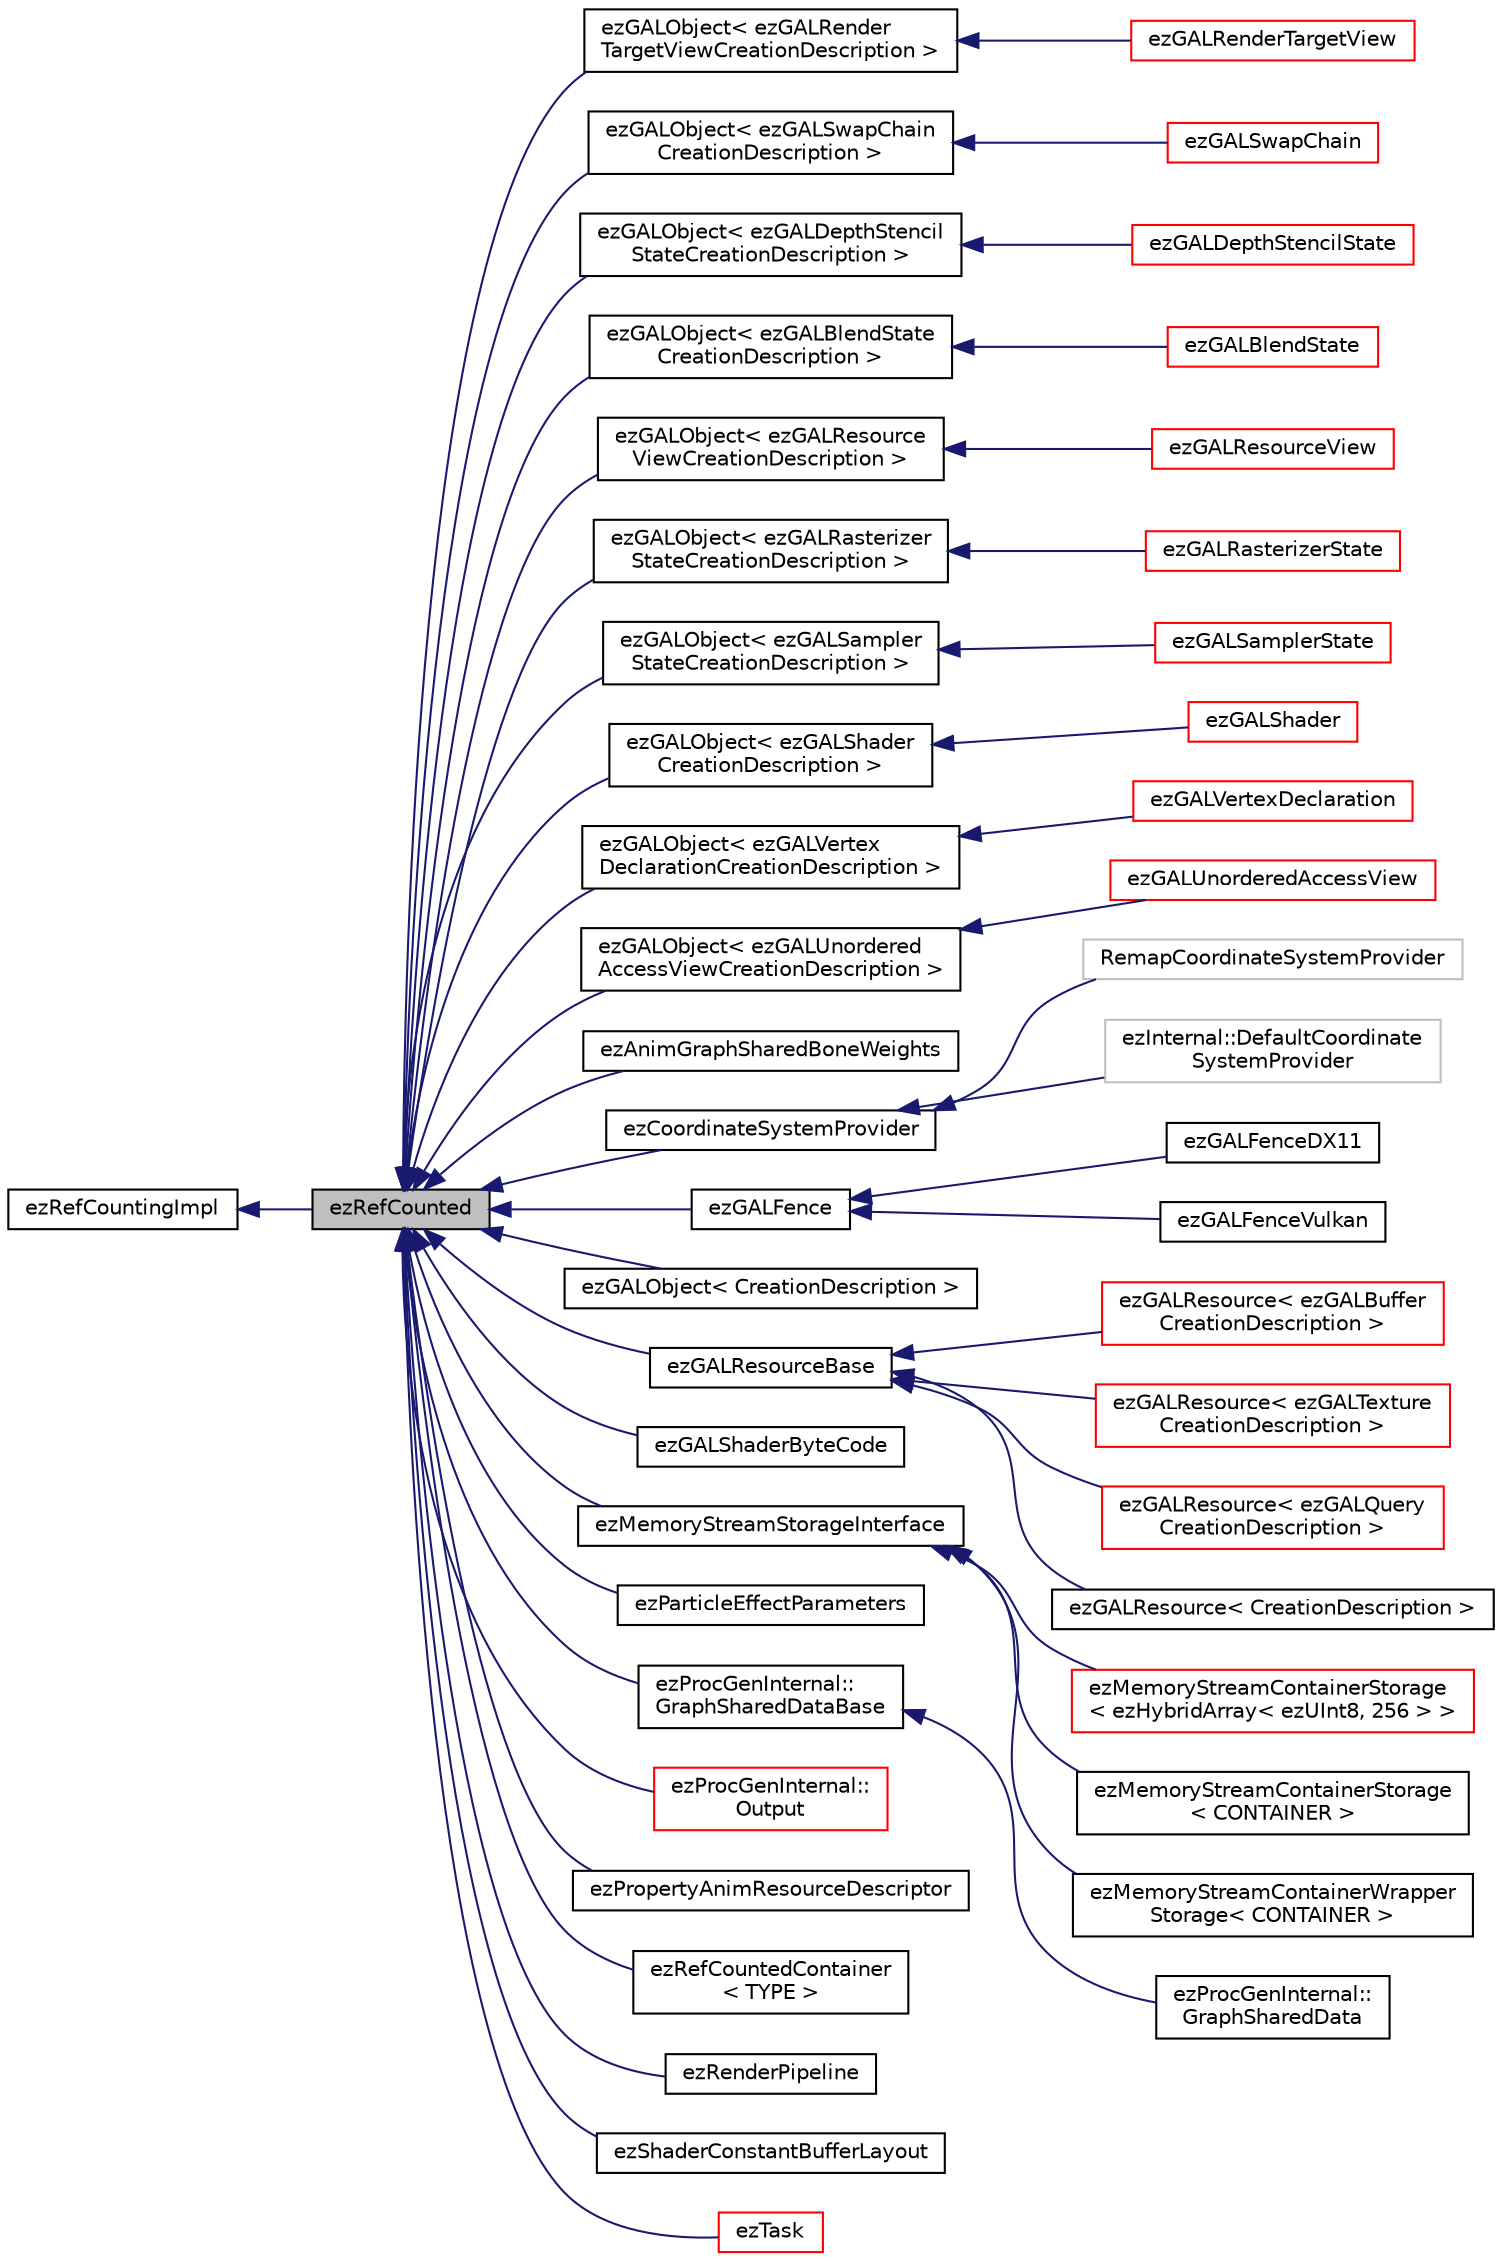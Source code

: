 digraph "ezRefCounted"
{
 // LATEX_PDF_SIZE
  edge [fontname="Helvetica",fontsize="10",labelfontname="Helvetica",labelfontsize="10"];
  node [fontname="Helvetica",fontsize="10",shape=record];
  rankdir="LR";
  Node1 [label="ezRefCounted",height=0.2,width=0.4,color="black", fillcolor="grey75", style="filled", fontcolor="black",tooltip="Base class for reference counted objects."];
  Node2 -> Node1 [dir="back",color="midnightblue",fontsize="10",style="solid",fontname="Helvetica"];
  Node2 [label="ezRefCountingImpl",height=0.2,width=0.4,color="black", fillcolor="white", style="filled",URL="$d9/d13/classez_ref_counting_impl.htm",tooltip=" "];
  Node1 -> Node3 [dir="back",color="midnightblue",fontsize="10",style="solid",fontname="Helvetica"];
  Node3 [label="ezGALObject\< ezGALRender\lTargetViewCreationDescription \>",height=0.2,width=0.4,color="black", fillcolor="white", style="filled",URL="$d3/dd3/classez_g_a_l_object.htm",tooltip=" "];
  Node3 -> Node4 [dir="back",color="midnightblue",fontsize="10",style="solid",fontname="Helvetica"];
  Node4 [label="ezGALRenderTargetView",height=0.2,width=0.4,color="red", fillcolor="white", style="filled",URL="$de/de0/classez_g_a_l_render_target_view.htm",tooltip=" "];
  Node1 -> Node7 [dir="back",color="midnightblue",fontsize="10",style="solid",fontname="Helvetica"];
  Node7 [label="ezGALObject\< ezGALSwapChain\lCreationDescription \>",height=0.2,width=0.4,color="black", fillcolor="white", style="filled",URL="$d3/dd3/classez_g_a_l_object.htm",tooltip=" "];
  Node7 -> Node8 [dir="back",color="midnightblue",fontsize="10",style="solid",fontname="Helvetica"];
  Node8 [label="ezGALSwapChain",height=0.2,width=0.4,color="red", fillcolor="white", style="filled",URL="$de/d39/classez_g_a_l_swap_chain.htm",tooltip=" "];
  Node1 -> Node11 [dir="back",color="midnightblue",fontsize="10",style="solid",fontname="Helvetica"];
  Node11 [label="ezGALObject\< ezGALDepthStencil\lStateCreationDescription \>",height=0.2,width=0.4,color="black", fillcolor="white", style="filled",URL="$d3/dd3/classez_g_a_l_object.htm",tooltip=" "];
  Node11 -> Node12 [dir="back",color="midnightblue",fontsize="10",style="solid",fontname="Helvetica"];
  Node12 [label="ezGALDepthStencilState",height=0.2,width=0.4,color="red", fillcolor="white", style="filled",URL="$d6/d95/classez_g_a_l_depth_stencil_state.htm",tooltip=" "];
  Node1 -> Node15 [dir="back",color="midnightblue",fontsize="10",style="solid",fontname="Helvetica"];
  Node15 [label="ezGALObject\< ezGALBlendState\lCreationDescription \>",height=0.2,width=0.4,color="black", fillcolor="white", style="filled",URL="$d3/dd3/classez_g_a_l_object.htm",tooltip=" "];
  Node15 -> Node16 [dir="back",color="midnightblue",fontsize="10",style="solid",fontname="Helvetica"];
  Node16 [label="ezGALBlendState",height=0.2,width=0.4,color="red", fillcolor="white", style="filled",URL="$da/d54/classez_g_a_l_blend_state.htm",tooltip=" "];
  Node1 -> Node19 [dir="back",color="midnightblue",fontsize="10",style="solid",fontname="Helvetica"];
  Node19 [label="ezGALObject\< ezGALResource\lViewCreationDescription \>",height=0.2,width=0.4,color="black", fillcolor="white", style="filled",URL="$d3/dd3/classez_g_a_l_object.htm",tooltip=" "];
  Node19 -> Node20 [dir="back",color="midnightblue",fontsize="10",style="solid",fontname="Helvetica"];
  Node20 [label="ezGALResourceView",height=0.2,width=0.4,color="red", fillcolor="white", style="filled",URL="$d3/d61/classez_g_a_l_resource_view.htm",tooltip=" "];
  Node1 -> Node23 [dir="back",color="midnightblue",fontsize="10",style="solid",fontname="Helvetica"];
  Node23 [label="ezGALObject\< ezGALRasterizer\lStateCreationDescription \>",height=0.2,width=0.4,color="black", fillcolor="white", style="filled",URL="$d3/dd3/classez_g_a_l_object.htm",tooltip=" "];
  Node23 -> Node24 [dir="back",color="midnightblue",fontsize="10",style="solid",fontname="Helvetica"];
  Node24 [label="ezGALRasterizerState",height=0.2,width=0.4,color="red", fillcolor="white", style="filled",URL="$de/ddb/classez_g_a_l_rasterizer_state.htm",tooltip=" "];
  Node1 -> Node27 [dir="back",color="midnightblue",fontsize="10",style="solid",fontname="Helvetica"];
  Node27 [label="ezGALObject\< ezGALSampler\lStateCreationDescription \>",height=0.2,width=0.4,color="black", fillcolor="white", style="filled",URL="$d3/dd3/classez_g_a_l_object.htm",tooltip=" "];
  Node27 -> Node28 [dir="back",color="midnightblue",fontsize="10",style="solid",fontname="Helvetica"];
  Node28 [label="ezGALSamplerState",height=0.2,width=0.4,color="red", fillcolor="white", style="filled",URL="$dc/dda/classez_g_a_l_sampler_state.htm",tooltip=" "];
  Node1 -> Node31 [dir="back",color="midnightblue",fontsize="10",style="solid",fontname="Helvetica"];
  Node31 [label="ezGALObject\< ezGALShader\lCreationDescription \>",height=0.2,width=0.4,color="black", fillcolor="white", style="filled",URL="$d3/dd3/classez_g_a_l_object.htm",tooltip=" "];
  Node31 -> Node32 [dir="back",color="midnightblue",fontsize="10",style="solid",fontname="Helvetica"];
  Node32 [label="ezGALShader",height=0.2,width=0.4,color="red", fillcolor="white", style="filled",URL="$d6/d44/classez_g_a_l_shader.htm",tooltip=" "];
  Node1 -> Node35 [dir="back",color="midnightblue",fontsize="10",style="solid",fontname="Helvetica"];
  Node35 [label="ezGALObject\< ezGALVertex\lDeclarationCreationDescription \>",height=0.2,width=0.4,color="black", fillcolor="white", style="filled",URL="$d3/dd3/classez_g_a_l_object.htm",tooltip=" "];
  Node35 -> Node36 [dir="back",color="midnightblue",fontsize="10",style="solid",fontname="Helvetica"];
  Node36 [label="ezGALVertexDeclaration",height=0.2,width=0.4,color="red", fillcolor="white", style="filled",URL="$de/ddf/classez_g_a_l_vertex_declaration.htm",tooltip=" "];
  Node1 -> Node39 [dir="back",color="midnightblue",fontsize="10",style="solid",fontname="Helvetica"];
  Node39 [label="ezGALObject\< ezGALUnordered\lAccessViewCreationDescription \>",height=0.2,width=0.4,color="black", fillcolor="white", style="filled",URL="$d3/dd3/classez_g_a_l_object.htm",tooltip=" "];
  Node39 -> Node40 [dir="back",color="midnightblue",fontsize="10",style="solid",fontname="Helvetica"];
  Node40 [label="ezGALUnorderedAccessView",height=0.2,width=0.4,color="red", fillcolor="white", style="filled",URL="$d0/d6c/classez_g_a_l_unordered_access_view.htm",tooltip=" "];
  Node1 -> Node43 [dir="back",color="midnightblue",fontsize="10",style="solid",fontname="Helvetica"];
  Node43 [label="ezAnimGraphSharedBoneWeights",height=0.2,width=0.4,color="black", fillcolor="white", style="filled",URL="$d3/d71/structez_anim_graph_shared_bone_weights.htm",tooltip=" "];
  Node1 -> Node44 [dir="back",color="midnightblue",fontsize="10",style="solid",fontname="Helvetica"];
  Node44 [label="ezCoordinateSystemProvider",height=0.2,width=0.4,color="black", fillcolor="white", style="filled",URL="$df/d57/classez_coordinate_system_provider.htm",tooltip=" "];
  Node44 -> Node45 [dir="back",color="midnightblue",fontsize="10",style="solid",fontname="Helvetica"];
  Node45 [label="RemapCoordinateSystemProvider",height=0.2,width=0.4,color="grey75", fillcolor="white", style="filled",tooltip=" "];
  Node44 -> Node46 [dir="back",color="midnightblue",fontsize="10",style="solid",fontname="Helvetica"];
  Node46 [label="ezInternal::DefaultCoordinate\lSystemProvider",height=0.2,width=0.4,color="grey75", fillcolor="white", style="filled",tooltip=" "];
  Node1 -> Node47 [dir="back",color="midnightblue",fontsize="10",style="solid",fontname="Helvetica"];
  Node47 [label="ezGALFence",height=0.2,width=0.4,color="black", fillcolor="white", style="filled",URL="$d0/dd1/classez_g_a_l_fence.htm",tooltip=" "];
  Node47 -> Node48 [dir="back",color="midnightblue",fontsize="10",style="solid",fontname="Helvetica"];
  Node48 [label="ezGALFenceDX11",height=0.2,width=0.4,color="black", fillcolor="white", style="filled",URL="$d9/d10/classez_g_a_l_fence_d_x11.htm",tooltip=" "];
  Node47 -> Node49 [dir="back",color="midnightblue",fontsize="10",style="solid",fontname="Helvetica"];
  Node49 [label="ezGALFenceVulkan",height=0.2,width=0.4,color="black", fillcolor="white", style="filled",URL="$de/d87/classez_g_a_l_fence_vulkan.htm",tooltip=" "];
  Node1 -> Node50 [dir="back",color="midnightblue",fontsize="10",style="solid",fontname="Helvetica"];
  Node50 [label="ezGALObject\< CreationDescription \>",height=0.2,width=0.4,color="black", fillcolor="white", style="filled",URL="$d3/dd3/classez_g_a_l_object.htm",tooltip="Base class for GAL objects, stores a creation description of the object and also allows for reference..."];
  Node1 -> Node51 [dir="back",color="midnightblue",fontsize="10",style="solid",fontname="Helvetica"];
  Node51 [label="ezGALResourceBase",height=0.2,width=0.4,color="black", fillcolor="white", style="filled",URL="$da/d70/classez_g_a_l_resource_base.htm",tooltip=" "];
  Node51 -> Node52 [dir="back",color="midnightblue",fontsize="10",style="solid",fontname="Helvetica"];
  Node52 [label="ezGALResource\< ezGALBuffer\lCreationDescription \>",height=0.2,width=0.4,color="red", fillcolor="white", style="filled",URL="$dd/dab/classez_g_a_l_resource.htm",tooltip=" "];
  Node51 -> Node56 [dir="back",color="midnightblue",fontsize="10",style="solid",fontname="Helvetica"];
  Node56 [label="ezGALResource\< ezGALTexture\lCreationDescription \>",height=0.2,width=0.4,color="red", fillcolor="white", style="filled",URL="$dd/dab/classez_g_a_l_resource.htm",tooltip=" "];
  Node51 -> Node61 [dir="back",color="midnightblue",fontsize="10",style="solid",fontname="Helvetica"];
  Node61 [label="ezGALResource\< ezGALQuery\lCreationDescription \>",height=0.2,width=0.4,color="red", fillcolor="white", style="filled",URL="$dd/dab/classez_g_a_l_resource.htm",tooltip=" "];
  Node51 -> Node65 [dir="back",color="midnightblue",fontsize="10",style="solid",fontname="Helvetica"];
  Node65 [label="ezGALResource\< CreationDescription \>",height=0.2,width=0.4,color="black", fillcolor="white", style="filled",URL="$dd/dab/classez_g_a_l_resource.htm",tooltip="Base class for GAL resources, stores a creation description of the object and also allows for referen..."];
  Node1 -> Node66 [dir="back",color="midnightblue",fontsize="10",style="solid",fontname="Helvetica"];
  Node66 [label="ezGALShaderByteCode",height=0.2,width=0.4,color="black", fillcolor="white", style="filled",URL="$d4/daa/classez_g_a_l_shader_byte_code.htm",tooltip="This class wraps shader byte code storage. Since byte code can have different requirements for alignm..."];
  Node1 -> Node67 [dir="back",color="midnightblue",fontsize="10",style="solid",fontname="Helvetica"];
  Node67 [label="ezMemoryStreamStorageInterface",height=0.2,width=0.4,color="black", fillcolor="white", style="filled",URL="$d1/d42/classez_memory_stream_storage_interface.htm",tooltip="Instances of this class act as storage for memory streams."];
  Node67 -> Node68 [dir="back",color="midnightblue",fontsize="10",style="solid",fontname="Helvetica"];
  Node68 [label="ezMemoryStreamContainerStorage\l\< ezHybridArray\< ezUInt8, 256 \> \>",height=0.2,width=0.4,color="red", fillcolor="white", style="filled",URL="$db/d52/classez_memory_stream_container_storage.htm",tooltip=" "];
  Node67 -> Node70 [dir="back",color="midnightblue",fontsize="10",style="solid",fontname="Helvetica"];
  Node70 [label="ezMemoryStreamContainerStorage\l\< CONTAINER \>",height=0.2,width=0.4,color="black", fillcolor="white", style="filled",URL="$db/d52/classez_memory_stream_container_storage.htm",tooltip="Templated implementation of ezMemoryStreamStorageInterface that adapts all standard ez containers to ..."];
  Node67 -> Node71 [dir="back",color="midnightblue",fontsize="10",style="solid",fontname="Helvetica"];
  Node71 [label="ezMemoryStreamContainerWrapper\lStorage\< CONTAINER \>",height=0.2,width=0.4,color="black", fillcolor="white", style="filled",URL="$d1/d19/classez_memory_stream_container_wrapper_storage.htm",tooltip="Wrapper around an existing container to implement ezMemoryStreamStorageInterface."];
  Node1 -> Node72 [dir="back",color="midnightblue",fontsize="10",style="solid",fontname="Helvetica"];
  Node72 [label="ezParticleEffectParameters",height=0.2,width=0.4,color="black", fillcolor="white", style="filled",URL="$dd/db4/classez_particle_effect_parameters.htm",tooltip=" "];
  Node1 -> Node73 [dir="back",color="midnightblue",fontsize="10",style="solid",fontname="Helvetica"];
  Node73 [label="ezProcGenInternal::\lGraphSharedDataBase",height=0.2,width=0.4,color="black", fillcolor="white", style="filled",URL="$d3/d77/structez_proc_gen_internal_1_1_graph_shared_data_base.htm",tooltip=" "];
  Node73 -> Node74 [dir="back",color="midnightblue",fontsize="10",style="solid",fontname="Helvetica"];
  Node74 [label="ezProcGenInternal::\lGraphSharedData",height=0.2,width=0.4,color="black", fillcolor="white", style="filled",URL="$d0/d3e/classez_proc_gen_internal_1_1_graph_shared_data.htm",tooltip=" "];
  Node1 -> Node75 [dir="back",color="midnightblue",fontsize="10",style="solid",fontname="Helvetica"];
  Node75 [label="ezProcGenInternal::\lOutput",height=0.2,width=0.4,color="red", fillcolor="white", style="filled",URL="$d0/d95/structez_proc_gen_internal_1_1_output.htm",tooltip=" "];
  Node1 -> Node78 [dir="back",color="midnightblue",fontsize="10",style="solid",fontname="Helvetica"];
  Node78 [label="ezPropertyAnimResourceDescriptor",height=0.2,width=0.4,color="black", fillcolor="white", style="filled",URL="$df/d6c/structez_property_anim_resource_descriptor.htm",tooltip=" "];
  Node1 -> Node79 [dir="back",color="midnightblue",fontsize="10",style="solid",fontname="Helvetica"];
  Node79 [label="ezRefCountedContainer\l\< TYPE \>",height=0.2,width=0.4,color="black", fillcolor="white", style="filled",URL="$d5/d61/classez_ref_counted_container.htm",tooltip=" "];
  Node1 -> Node80 [dir="back",color="midnightblue",fontsize="10",style="solid",fontname="Helvetica"];
  Node80 [label="ezRenderPipeline",height=0.2,width=0.4,color="black", fillcolor="white", style="filled",URL="$d8/dfa/classez_render_pipeline.htm",tooltip=" "];
  Node1 -> Node81 [dir="back",color="midnightblue",fontsize="10",style="solid",fontname="Helvetica"];
  Node81 [label="ezShaderConstantBufferLayout",height=0.2,width=0.4,color="black", fillcolor="white", style="filled",URL="$d4/d07/classez_shader_constant_buffer_layout.htm",tooltip=" "];
  Node1 -> Node82 [dir="back",color="midnightblue",fontsize="10",style="solid",fontname="Helvetica"];
  Node82 [label="ezTask",height=0.2,width=0.4,color="red", fillcolor="white", style="filled",URL="$dd/d2b/classez_task.htm",tooltip="Base class for custom tasks."];
}
